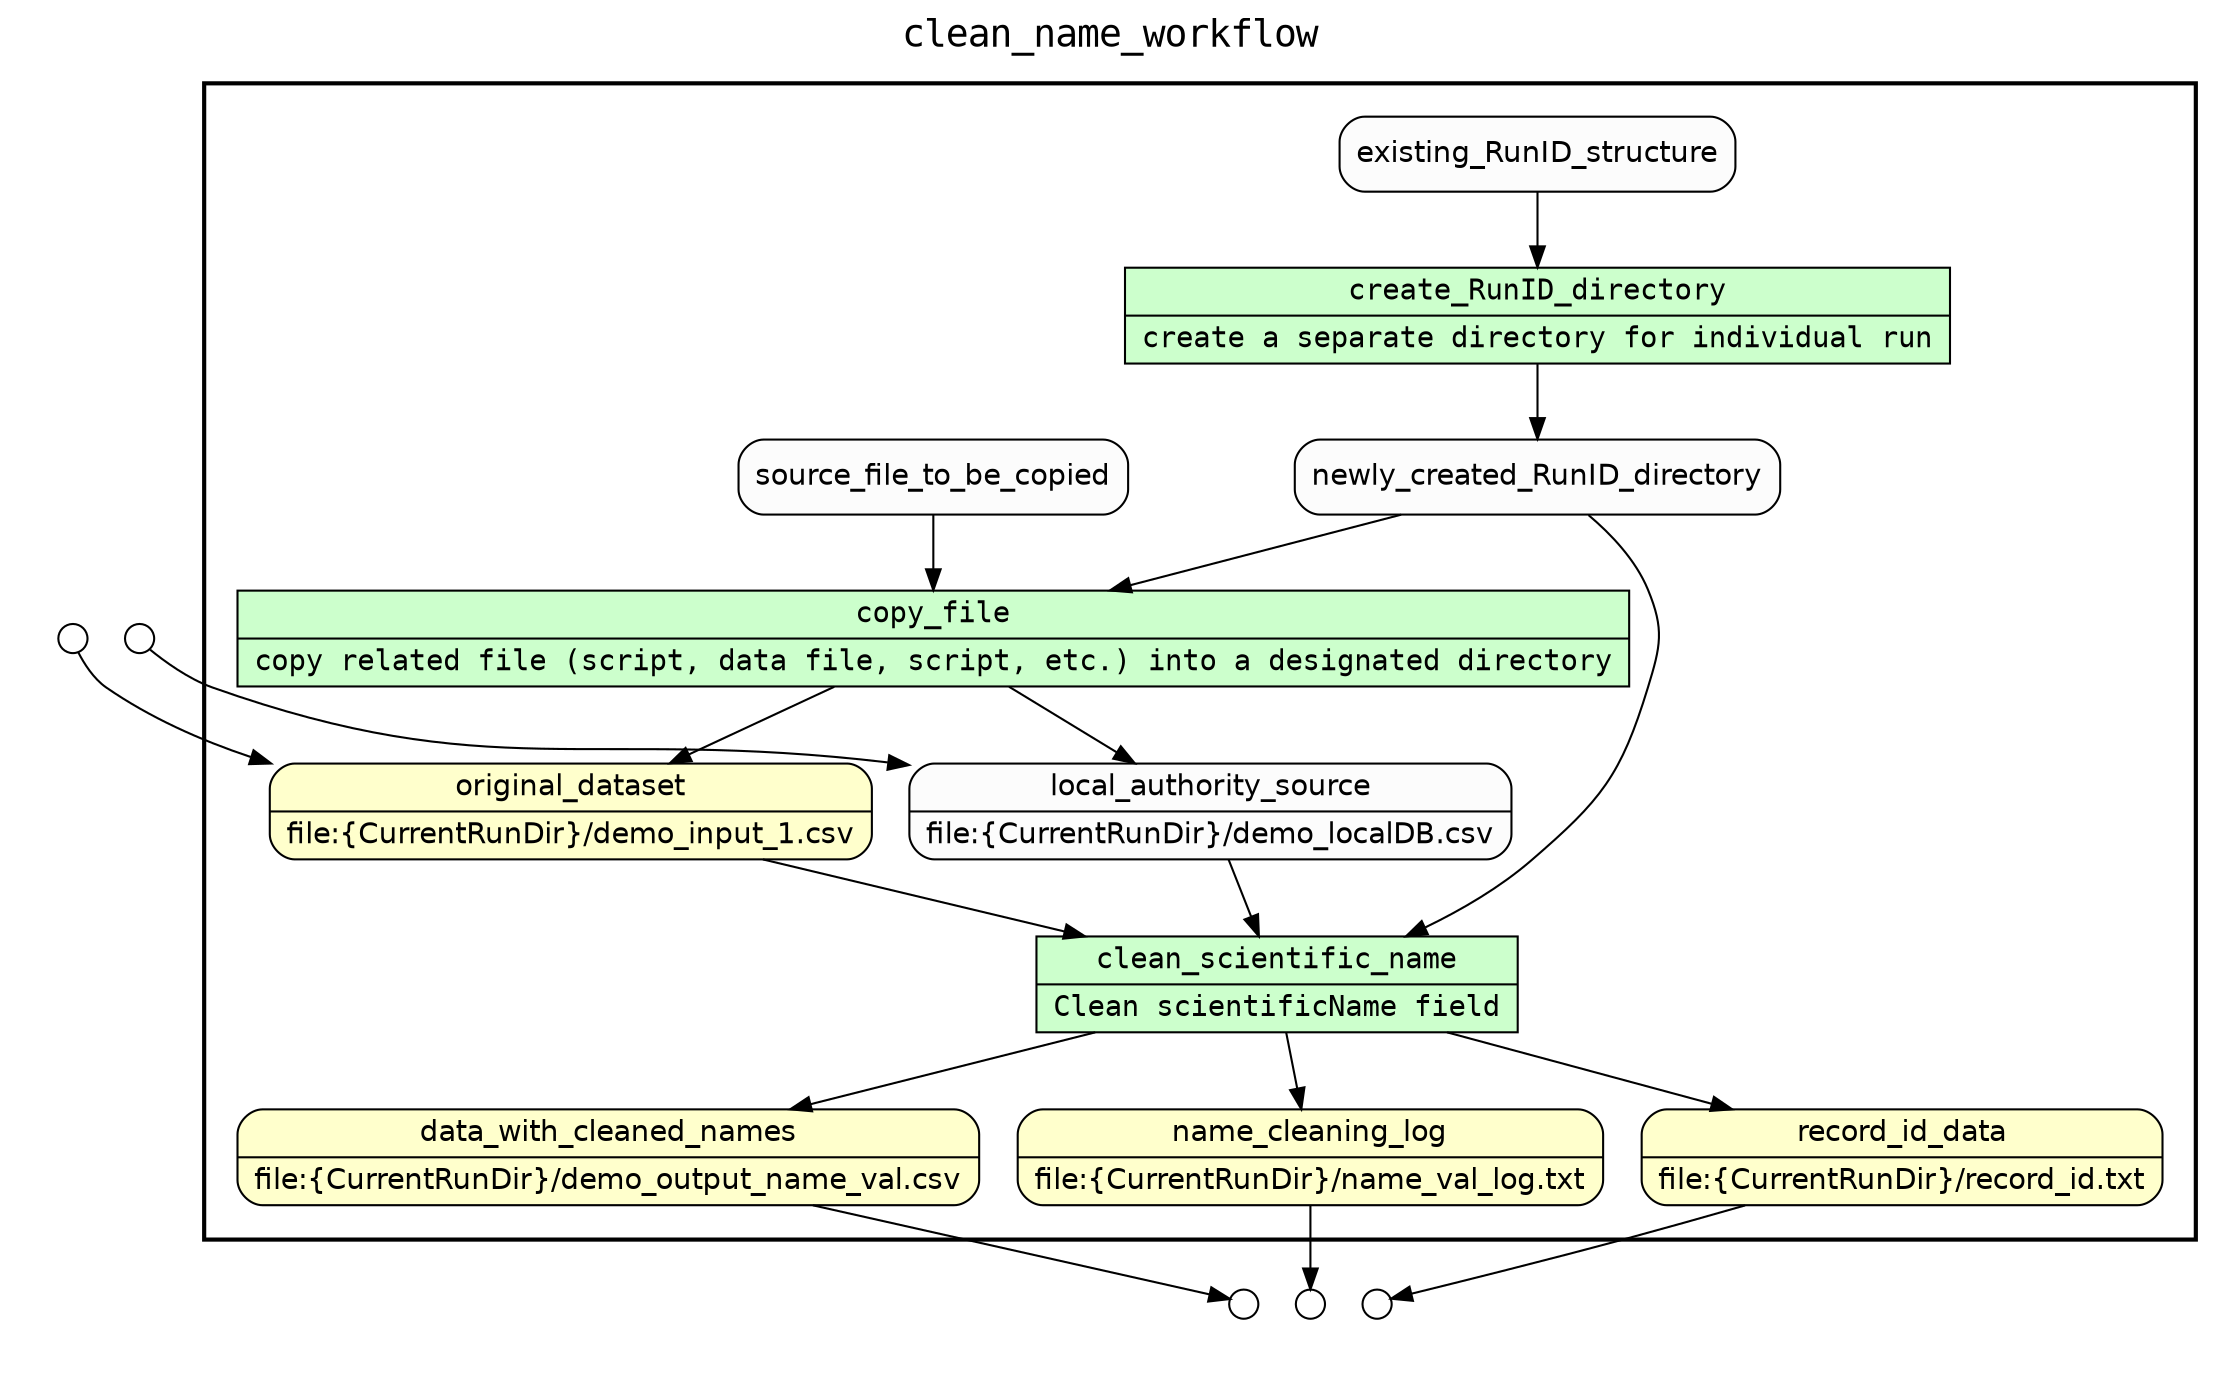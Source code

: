 
/* Start of top-level graph */
digraph Workflow {
rankdir=TB

/* Title for graph */
fontname=Courier; fontsize=18; labelloc=t
label=clean_name_workflow

/* Start of double cluster for drawing box around nodes in workflow */
subgraph cluster_workflow_box_outer { label=""; color=black; penwidth=2
subgraph cluster_workflow_box_inner { label=""; color=white

/* Style for nodes representing atomic programs in workflow */
node[shape=box style=filled fillcolor="#CCFFCC" peripheries=1 fontname=Courier]

/* Nodes representing atomic programs in workflow */
create_RunID_directory [shape=record rankdir=LR label="{<f0> create_RunID_directory |<f1> create a separate directory for individual run}"];
copy_file [shape=record rankdir=LR label="{<f0> copy_file |<f1> copy related file (script, data file, script, etc.) into a designated directory}"];

/* Style for nodes representing composite programs (sub-workflows) in workflow */
node[shape=box style=filled fillcolor="#CCFFCC" peripheries=2 fontname=Courier]

/* Nodes representing composite programs (sub-workflows) in workflow */
clean_scientific_name [shape=record rankdir=LR label="{<f0> clean_scientific_name |<f1> Clean scientificName field}"];

/* Style for nodes representing non-parameter data channels in workflow */
node[shape=box style="rounded,filled" fillcolor="#FFFFCC" peripheries=1 fontname=Helvetica]

/* Nodes for non-parameter data channels in workflow */
data_with_cleaned_names [shape=record rankdir=LR label="{<f0> data_with_cleaned_names |<f1> file\:\{CurrentRunDir\}/demo_output_name_val.csv}"];
name_cleaning_log [shape=record rankdir=LR label="{<f0> name_cleaning_log |<f1> file\:\{CurrentRunDir\}/name_val_log.txt}"];
record_id_data [shape=record rankdir=LR label="{<f0> record_id_data |<f1> file\:\{CurrentRunDir\}/record_id.txt}"];
original_dataset [shape=record rankdir=LR label="{<f0> original_dataset |<f1> file\:\{CurrentRunDir\}/demo_input_1.csv}"];

/* Style for nodes representing parameter channels in workflow */
node[shape=box style="rounded,filled" fillcolor="#FCFCFC" peripheries=1 fontname=Helvetica]

/* Nodes representing parameter channels in workflow */
newly_created_RunID_directory
local_authority_source [shape=record rankdir=LR label="{<f0> local_authority_source |<f1> file\:\{CurrentRunDir\}/demo_localDB.csv}"];

/* Edges representing connections between programs and channels */
create_RunID_directory -> newly_created_RunID_directory
existing_RunID_structure -> create_RunID_directory
copy_file -> local_authority_source
copy_file -> original_dataset
source_file_to_be_copied -> copy_file
newly_created_RunID_directory -> copy_file
clean_scientific_name -> data_with_cleaned_names
clean_scientific_name -> name_cleaning_log
clean_scientific_name -> record_id_data
local_authority_source -> clean_scientific_name
newly_created_RunID_directory -> clean_scientific_name
original_dataset -> clean_scientific_name

/* End of double cluster for drawing box around nodes in workflow */
}}

/* Hidden double-cluster for grouping workflow input ports */
subgraph cluster_input_ports_group_outer { label=""; color=white
subgraph cluster_input_ports_group_inner { label=""; color=white

/* Style for nodes representing workflow input ports */
node[shape=circle style="rounded,filled" fillcolor="#FFFFFF" peripheries=1 fontname=Helvetica width=0.2]

/* Nodes representing workflow input ports */
local_authority_source_input_port [label=""]
original_dataset_input_port [label=""]

/* End of double-cluster for grouping workflow input ports */
}}

/* Hidden double-cluster for grouping workflow output ports */
subgraph cluster_output_ports_group_outer { label=""; color=white
subgraph cluster_output_ports_group_inner { label=""; color=white

/* Style for nodes representing workflow output ports */
node[shape=circle style="rounded,filled" fillcolor="#FFFFFF" peripheries=1 fontname=Helvetica width=0.2]

/* Nodes representing workflow output ports */
data_with_cleaned_names_output_port [label=""]
name_cleaning_log_output_port [label=""]
record_id_data_output_port [label=""]

/* End of double-cluster for grouping workflow output ports */
}}

/* Edges from input ports to channels */
local_authority_source_input_port -> local_authority_source
original_dataset_input_port -> original_dataset

/* Edges from channels to output ports */
data_with_cleaned_names -> data_with_cleaned_names_output_port
name_cleaning_log -> name_cleaning_log_output_port
record_id_data -> record_id_data_output_port

/* End of top-level graph */
}

